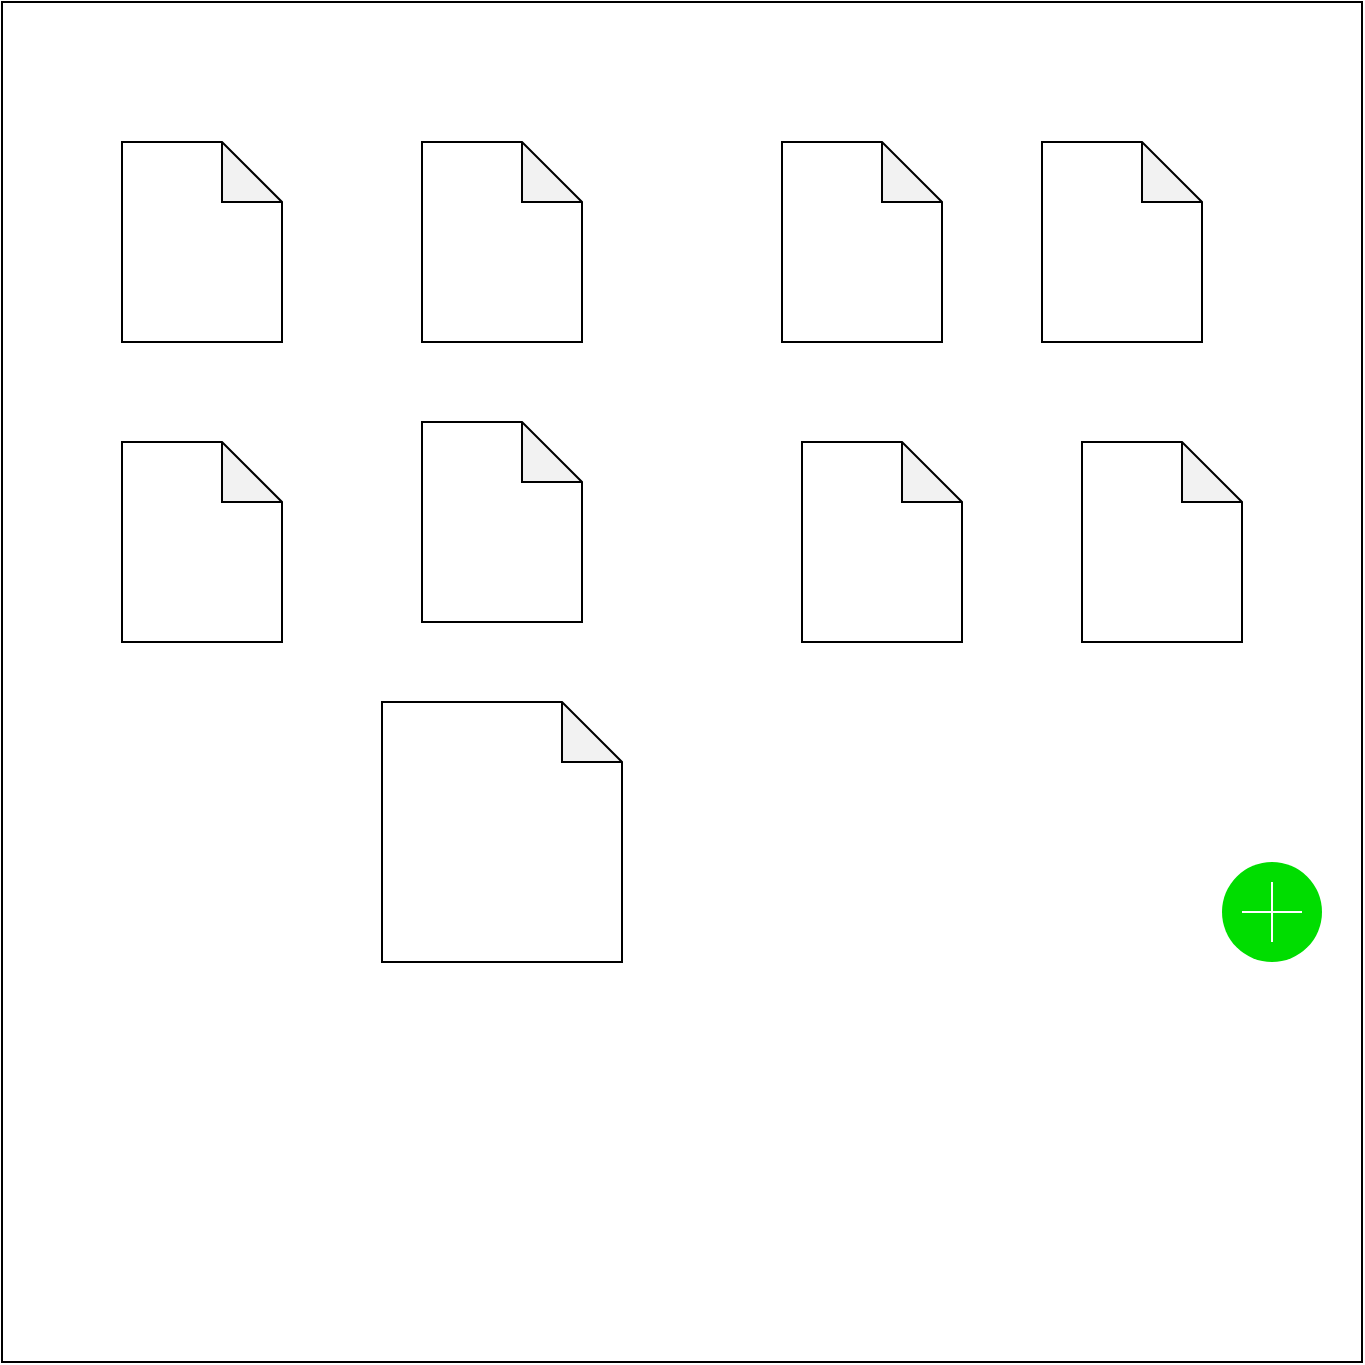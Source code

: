 <mxfile version="24.7.5">
  <diagram name="Page-1" id="JinCuNIW-KXKb7mToZtn">
    <mxGraphModel dx="1050" dy="1663" grid="1" gridSize="10" guides="1" tooltips="1" connect="1" arrows="1" fold="1" page="1" pageScale="1" pageWidth="850" pageHeight="1100" math="0" shadow="0">
      <root>
        <mxCell id="0" />
        <mxCell id="1" parent="0" />
        <mxCell id="jm-iQXW6yScGwn5Byqb1-1" value="" style="whiteSpace=wrap;html=1;aspect=fixed;" vertex="1" parent="1">
          <mxGeometry x="70" y="-30" width="680" height="680" as="geometry" />
        </mxCell>
        <mxCell id="jm-iQXW6yScGwn5Byqb1-2" value="" style="shape=note;whiteSpace=wrap;html=1;backgroundOutline=1;darkOpacity=0.05;" vertex="1" parent="1">
          <mxGeometry x="130" y="40" width="80" height="100" as="geometry" />
        </mxCell>
        <mxCell id="jm-iQXW6yScGwn5Byqb1-3" value="" style="shape=note;whiteSpace=wrap;html=1;backgroundOutline=1;darkOpacity=0.05;" vertex="1" parent="1">
          <mxGeometry x="280" y="40" width="80" height="100" as="geometry" />
        </mxCell>
        <mxCell id="jm-iQXW6yScGwn5Byqb1-4" value="" style="shape=note;whiteSpace=wrap;html=1;backgroundOutline=1;darkOpacity=0.05;" vertex="1" parent="1">
          <mxGeometry x="460" y="40" width="80" height="100" as="geometry" />
        </mxCell>
        <mxCell id="jm-iQXW6yScGwn5Byqb1-5" value="" style="shape=note;whiteSpace=wrap;html=1;backgroundOutline=1;darkOpacity=0.05;" vertex="1" parent="1">
          <mxGeometry x="130" y="190" width="80" height="100" as="geometry" />
        </mxCell>
        <mxCell id="jm-iQXW6yScGwn5Byqb1-6" value="" style="shape=note;whiteSpace=wrap;html=1;backgroundOutline=1;darkOpacity=0.05;" vertex="1" parent="1">
          <mxGeometry x="280" y="180" width="80" height="100" as="geometry" />
        </mxCell>
        <mxCell id="jm-iQXW6yScGwn5Byqb1-7" value="" style="shape=note;whiteSpace=wrap;html=1;backgroundOutline=1;darkOpacity=0.05;" vertex="1" parent="1">
          <mxGeometry x="470" y="190" width="80" height="100" as="geometry" />
        </mxCell>
        <mxCell id="jm-iQXW6yScGwn5Byqb1-8" value="" style="shape=note;whiteSpace=wrap;html=1;backgroundOutline=1;darkOpacity=0.05;" vertex="1" parent="1">
          <mxGeometry x="590" y="40" width="80" height="100" as="geometry" />
        </mxCell>
        <mxCell id="jm-iQXW6yScGwn5Byqb1-9" value="" style="shape=note;whiteSpace=wrap;html=1;backgroundOutline=1;darkOpacity=0.05;" vertex="1" parent="1">
          <mxGeometry x="610" y="190" width="80" height="100" as="geometry" />
        </mxCell>
        <mxCell id="jm-iQXW6yScGwn5Byqb1-10" value="" style="html=1;verticalLabelPosition=bottom;labelBackgroundColor=#ffffff;verticalAlign=top;shadow=0;dashed=0;strokeWidth=2;shape=mxgraph.ios7.misc.add;fillColor=#00dd00;strokeColor=#ffffff;sketch=0;" vertex="1" parent="1">
          <mxGeometry x="680" y="400" width="50" height="50" as="geometry" />
        </mxCell>
        <mxCell id="jm-iQXW6yScGwn5Byqb1-11" value="" style="shape=note;whiteSpace=wrap;html=1;backgroundOutline=1;darkOpacity=0.05;" vertex="1" parent="1">
          <mxGeometry x="260" y="320" width="120" height="130" as="geometry" />
        </mxCell>
      </root>
    </mxGraphModel>
  </diagram>
</mxfile>
